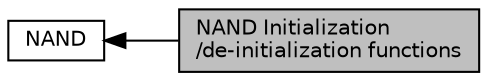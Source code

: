 digraph "NAND Initialization/de-initialization functions"
{
  edge [fontname="Helvetica",fontsize="10",labelfontname="Helvetica",labelfontsize="10"];
  node [fontname="Helvetica",fontsize="10",shape=record];
  rankdir=LR;
  Node1 [label="NAND",height=0.2,width=0.4,color="black", fillcolor="white", style="filled",URL="$group___f_m_c___l_l___n_a_n_d.html"];
  Node0 [label="NAND Initialization\l/de-initialization functions",height=0.2,width=0.4,color="black", fillcolor="grey75", style="filled", fontcolor="black"];
  Node1->Node0 [shape=plaintext, dir="back", style="solid"];
}
